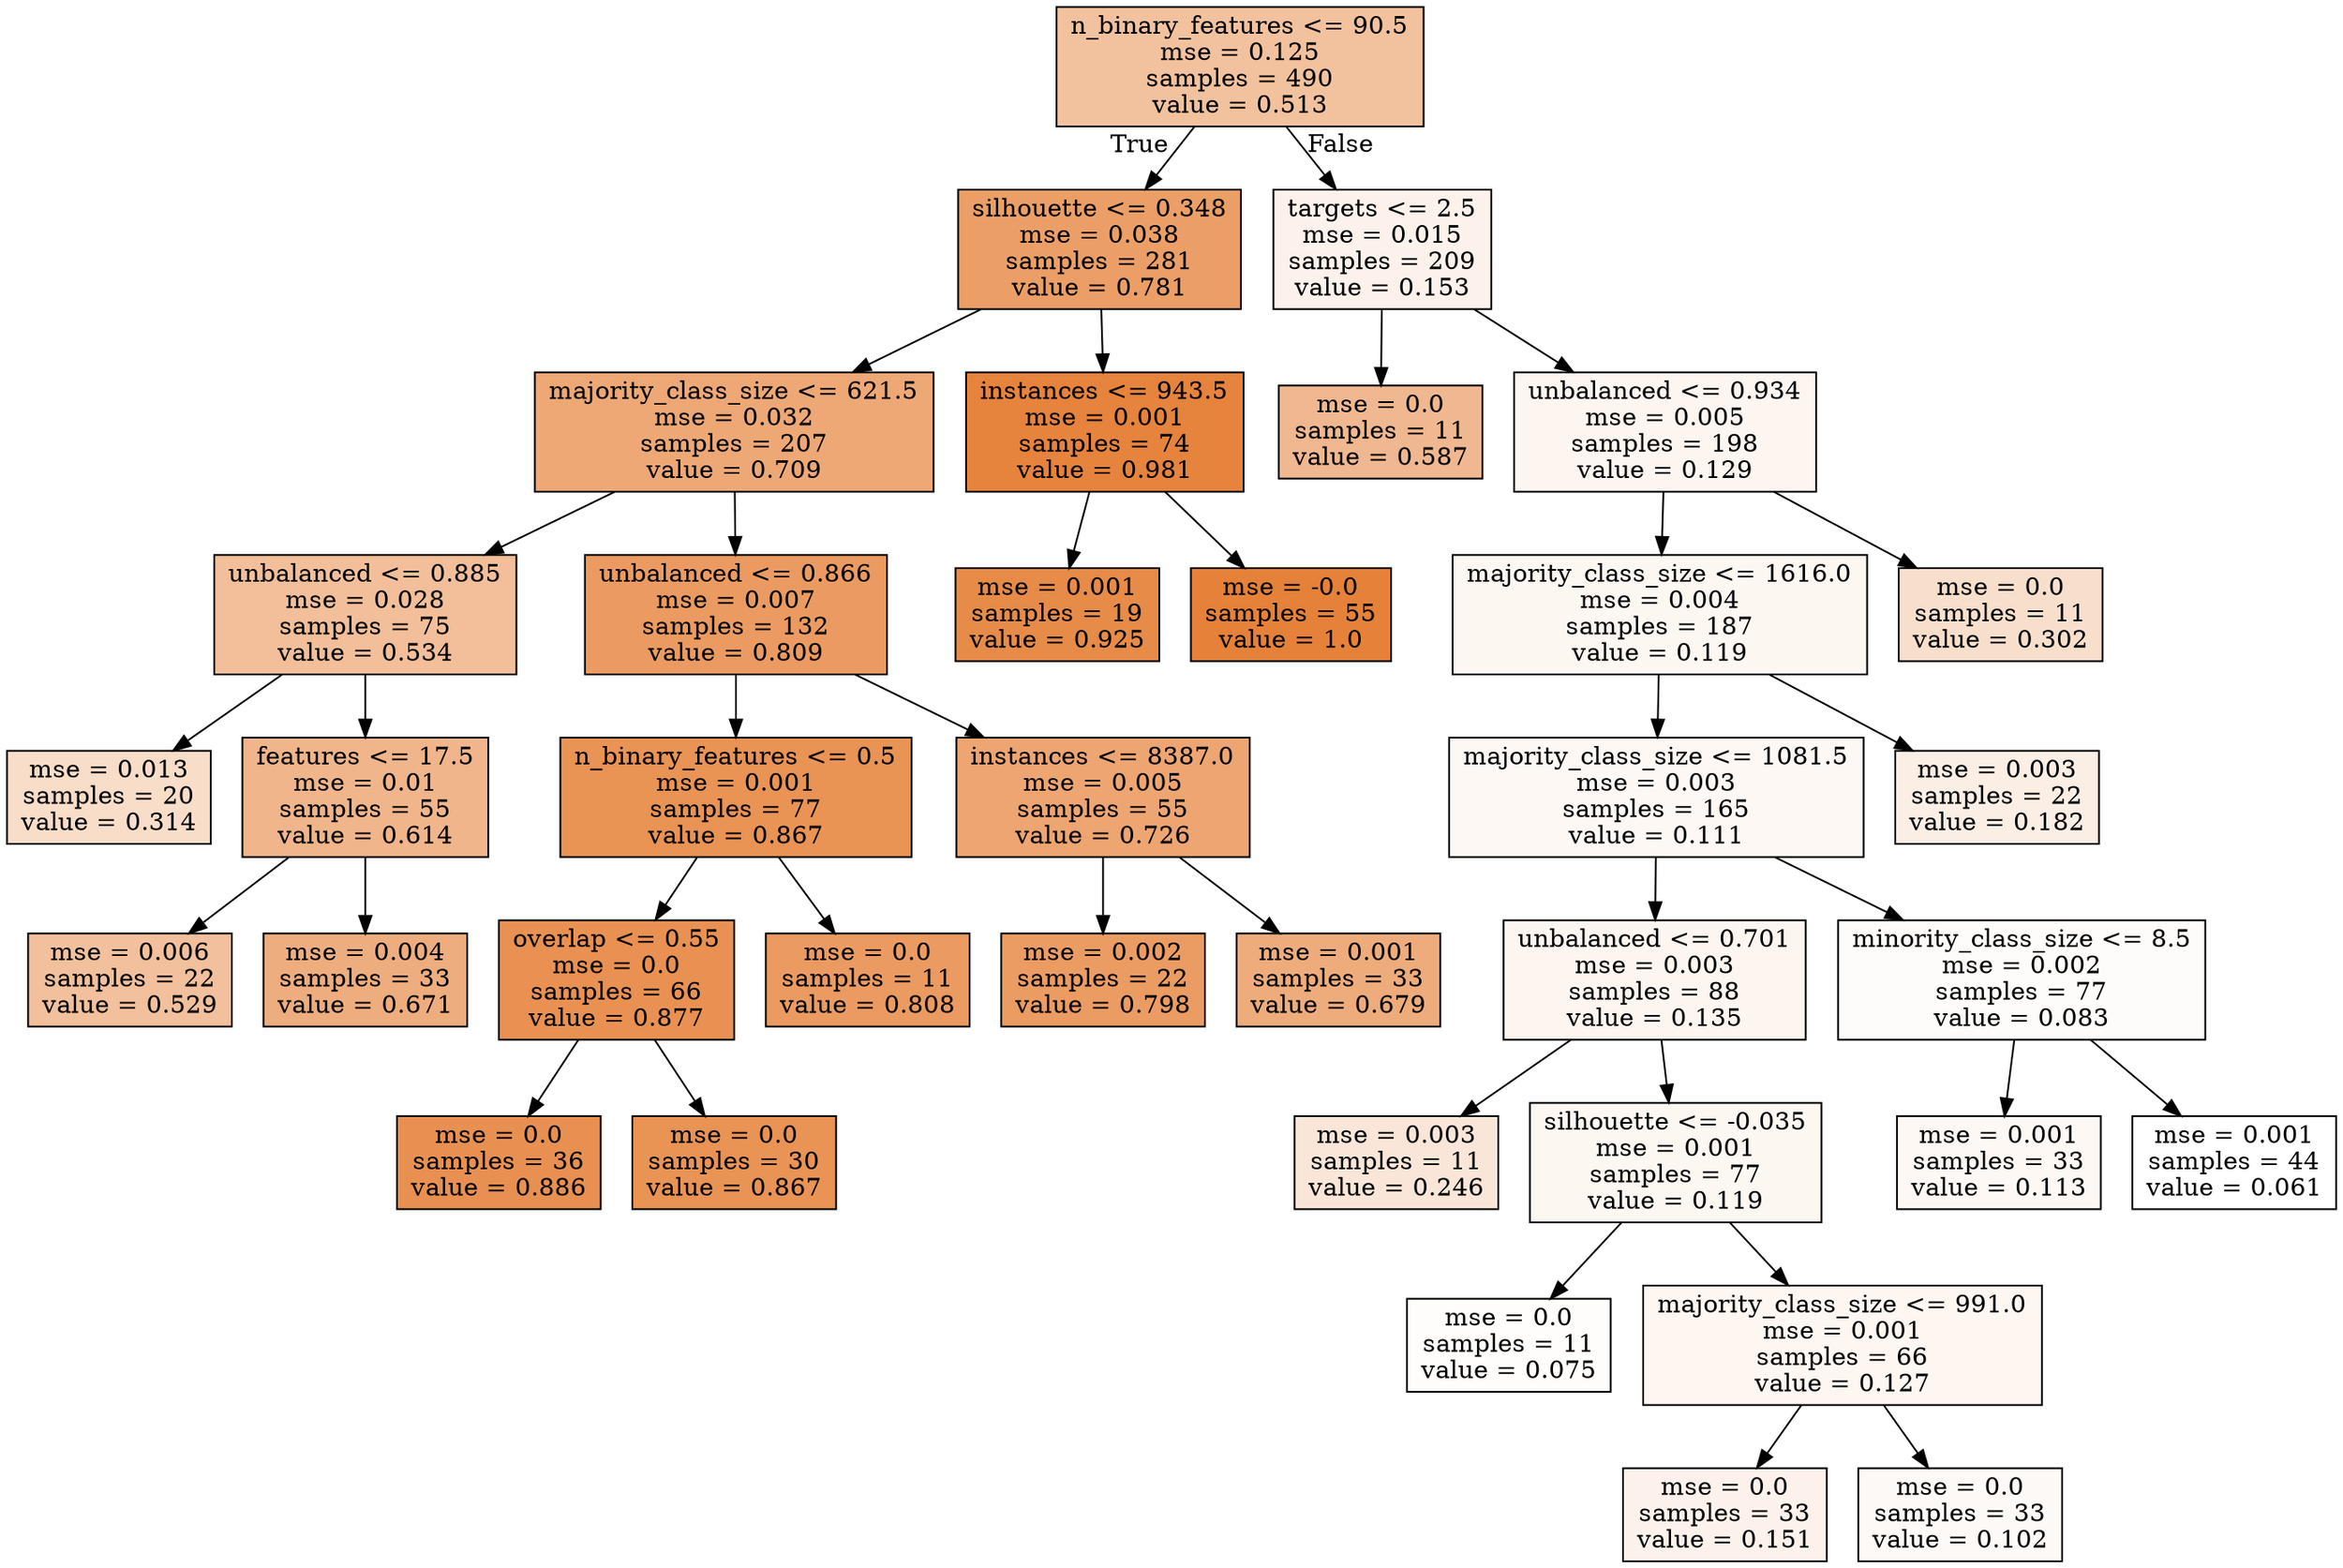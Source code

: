 digraph Tree {
node [shape=box, style="filled", color="black"] ;
0 [label="n_binary_features <= 90.5\nmse = 0.125\nsamples = 490\nvalue = 0.513", fillcolor="#e581397b"] ;
1 [label="silhouette <= 0.348\nmse = 0.038\nsamples = 281\nvalue = 0.781", fillcolor="#e58139c3"] ;
0 -> 1 [labeldistance=2.5, labelangle=45, headlabel="True"] ;
2 [label="majority_class_size <= 621.5\nmse = 0.032\nsamples = 207\nvalue = 0.709", fillcolor="#e58139b0"] ;
1 -> 2 ;
3 [label="unbalanced <= 0.885\nmse = 0.028\nsamples = 75\nvalue = 0.534", fillcolor="#e5813981"] ;
2 -> 3 ;
4 [label="mse = 0.013\nsamples = 20\nvalue = 0.314", fillcolor="#e5813945"] ;
3 -> 4 ;
5 [label="features <= 17.5\nmse = 0.01\nsamples = 55\nvalue = 0.614", fillcolor="#e5813996"] ;
3 -> 5 ;
6 [label="mse = 0.006\nsamples = 22\nvalue = 0.529", fillcolor="#e581397f"] ;
5 -> 6 ;
7 [label="mse = 0.004\nsamples = 33\nvalue = 0.671", fillcolor="#e58139a6"] ;
5 -> 7 ;
8 [label="unbalanced <= 0.866\nmse = 0.007\nsamples = 132\nvalue = 0.809", fillcolor="#e58139cb"] ;
2 -> 8 ;
9 [label="n_binary_features <= 0.5\nmse = 0.001\nsamples = 77\nvalue = 0.867", fillcolor="#e58139db"] ;
8 -> 9 ;
10 [label="overlap <= 0.55\nmse = 0.0\nsamples = 66\nvalue = 0.877", fillcolor="#e58139de"] ;
9 -> 10 ;
11 [label="mse = 0.0\nsamples = 36\nvalue = 0.886", fillcolor="#e58139e0"] ;
10 -> 11 ;
12 [label="mse = 0.0\nsamples = 30\nvalue = 0.867", fillcolor="#e58139db"] ;
10 -> 12 ;
13 [label="mse = 0.0\nsamples = 11\nvalue = 0.808", fillcolor="#e58139cb"] ;
9 -> 13 ;
14 [label="instances <= 8387.0\nmse = 0.005\nsamples = 55\nvalue = 0.726", fillcolor="#e58139b5"] ;
8 -> 14 ;
15 [label="mse = 0.002\nsamples = 22\nvalue = 0.798", fillcolor="#e58139c8"] ;
14 -> 15 ;
16 [label="mse = 0.001\nsamples = 33\nvalue = 0.679", fillcolor="#e58139a8"] ;
14 -> 16 ;
17 [label="instances <= 943.5\nmse = 0.001\nsamples = 74\nvalue = 0.981", fillcolor="#e58139fa"] ;
1 -> 17 ;
18 [label="mse = 0.001\nsamples = 19\nvalue = 0.925", fillcolor="#e58139eb"] ;
17 -> 18 ;
19 [label="mse = -0.0\nsamples = 55\nvalue = 1.0", fillcolor="#e58139ff"] ;
17 -> 19 ;
20 [label="targets <= 2.5\nmse = 0.015\nsamples = 209\nvalue = 0.153", fillcolor="#e5813919"] ;
0 -> 20 [labeldistance=2.5, labelangle=-45, headlabel="False"] ;
21 [label="mse = 0.0\nsamples = 11\nvalue = 0.587", fillcolor="#e581398f"] ;
20 -> 21 ;
22 [label="unbalanced <= 0.934\nmse = 0.005\nsamples = 198\nvalue = 0.129", fillcolor="#e5813913"] ;
20 -> 22 ;
23 [label="majority_class_size <= 1616.0\nmse = 0.004\nsamples = 187\nvalue = 0.119", fillcolor="#e5813910"] ;
22 -> 23 ;
24 [label="majority_class_size <= 1081.5\nmse = 0.003\nsamples = 165\nvalue = 0.111", fillcolor="#e581390e"] ;
23 -> 24 ;
25 [label="unbalanced <= 0.701\nmse = 0.003\nsamples = 88\nvalue = 0.135", fillcolor="#e5813914"] ;
24 -> 25 ;
26 [label="mse = 0.003\nsamples = 11\nvalue = 0.246", fillcolor="#e5813932"] ;
25 -> 26 ;
27 [label="silhouette <= -0.035\nmse = 0.001\nsamples = 77\nvalue = 0.119", fillcolor="#e5813910"] ;
25 -> 27 ;
28 [label="mse = 0.0\nsamples = 11\nvalue = 0.075", fillcolor="#e5813904"] ;
27 -> 28 ;
29 [label="majority_class_size <= 991.0\nmse = 0.001\nsamples = 66\nvalue = 0.127", fillcolor="#e5813912"] ;
27 -> 29 ;
30 [label="mse = 0.0\nsamples = 33\nvalue = 0.151", fillcolor="#e5813919"] ;
29 -> 30 ;
31 [label="mse = 0.0\nsamples = 33\nvalue = 0.102", fillcolor="#e581390b"] ;
29 -> 31 ;
32 [label="minority_class_size <= 8.5\nmse = 0.002\nsamples = 77\nvalue = 0.083", fillcolor="#e5813906"] ;
24 -> 32 ;
33 [label="mse = 0.001\nsamples = 33\nvalue = 0.113", fillcolor="#e581390e"] ;
32 -> 33 ;
34 [label="mse = 0.001\nsamples = 44\nvalue = 0.061", fillcolor="#e5813900"] ;
32 -> 34 ;
35 [label="mse = 0.003\nsamples = 22\nvalue = 0.182", fillcolor="#e5813921"] ;
23 -> 35 ;
36 [label="mse = 0.0\nsamples = 11\nvalue = 0.302", fillcolor="#e5813941"] ;
22 -> 36 ;
}